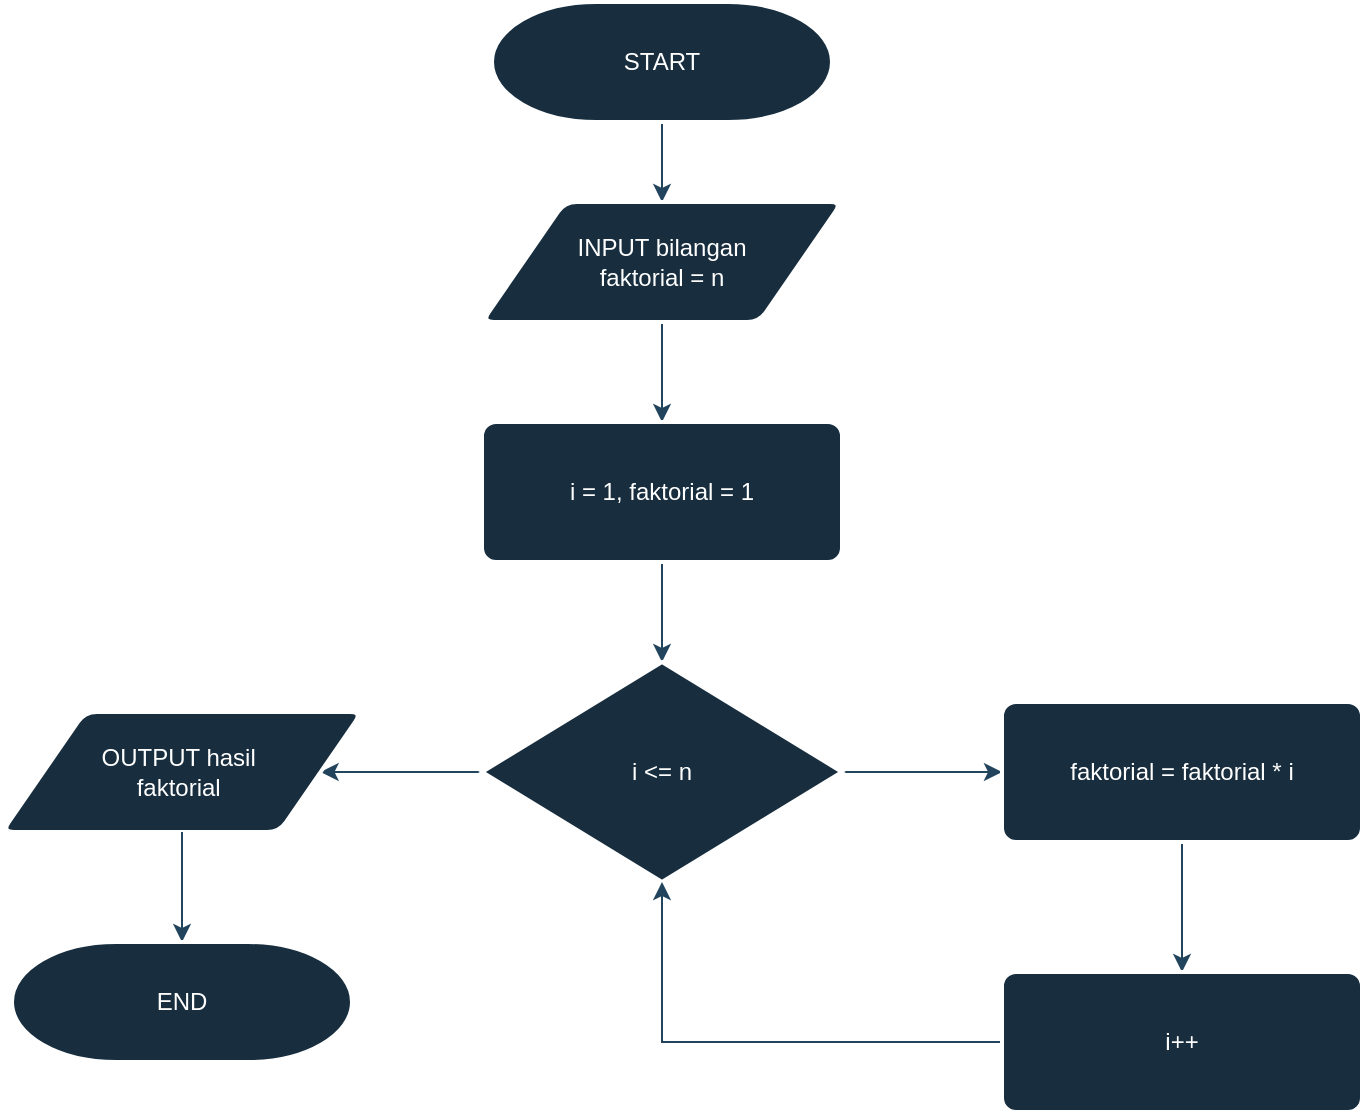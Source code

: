 <mxfile version="23.1.1" type="github">
  <diagram id="C5RBs43oDa-KdzZeNtuy" name="Page-1">
    <mxGraphModel dx="880" dy="434" grid="1" gridSize="10" guides="1" tooltips="1" connect="1" arrows="1" fold="1" page="1" pageScale="1" pageWidth="827" pageHeight="1169" math="0" shadow="0">
      <root>
        <mxCell id="WIyWlLk6GJQsqaUBKTNV-0" />
        <mxCell id="WIyWlLk6GJQsqaUBKTNV-1" parent="WIyWlLk6GJQsqaUBKTNV-0" />
        <mxCell id="jeFjgKAQGVfqlH7ic3BQ-18" style="edgeStyle=orthogonalEdgeStyle;rounded=0;orthogonalLoop=1;jettySize=auto;html=1;exitX=0.5;exitY=1;exitDx=0;exitDy=0;exitPerimeter=0;entryX=0.5;entryY=0;entryDx=0;entryDy=0;strokeColor=#23445D;" edge="1" parent="WIyWlLk6GJQsqaUBKTNV-1" source="jeFjgKAQGVfqlH7ic3BQ-0" target="jeFjgKAQGVfqlH7ic3BQ-1">
          <mxGeometry relative="1" as="geometry" />
        </mxCell>
        <mxCell id="jeFjgKAQGVfqlH7ic3BQ-0" value="START" style="strokeWidth=2;html=1;shape=mxgraph.flowchart.terminator;whiteSpace=wrap;labelBackgroundColor=none;fillColor=#182E3E;strokeColor=#FFFFFF;fontColor=#FFFFFF;" vertex="1" parent="WIyWlLk6GJQsqaUBKTNV-1">
          <mxGeometry x="305" y="30" width="170" height="60" as="geometry" />
        </mxCell>
        <mxCell id="jeFjgKAQGVfqlH7ic3BQ-10" style="edgeStyle=orthogonalEdgeStyle;rounded=0;orthogonalLoop=1;jettySize=auto;html=1;exitX=0.5;exitY=1;exitDx=0;exitDy=0;entryX=0.5;entryY=0;entryDx=0;entryDy=0;strokeColor=#23445D;" edge="1" parent="WIyWlLk6GJQsqaUBKTNV-1" source="jeFjgKAQGVfqlH7ic3BQ-1" target="jeFjgKAQGVfqlH7ic3BQ-2">
          <mxGeometry relative="1" as="geometry" />
        </mxCell>
        <mxCell id="jeFjgKAQGVfqlH7ic3BQ-1" value="INPUT bilangan &lt;br&gt;faktorial&amp;nbsp;= n" style="shape=parallelogram;html=1;strokeWidth=2;perimeter=parallelogramPerimeter;whiteSpace=wrap;rounded=1;arcSize=12;size=0.23;labelBackgroundColor=none;fillColor=#182E3E;strokeColor=#FFFFFF;fontColor=#FFFFFF;" vertex="1" parent="WIyWlLk6GJQsqaUBKTNV-1">
          <mxGeometry x="300" y="130" width="180" height="60" as="geometry" />
        </mxCell>
        <mxCell id="jeFjgKAQGVfqlH7ic3BQ-11" style="edgeStyle=orthogonalEdgeStyle;rounded=0;orthogonalLoop=1;jettySize=auto;html=1;exitX=0.5;exitY=1;exitDx=0;exitDy=0;strokeColor=#23445D;" edge="1" parent="WIyWlLk6GJQsqaUBKTNV-1" source="jeFjgKAQGVfqlH7ic3BQ-2" target="jeFjgKAQGVfqlH7ic3BQ-3">
          <mxGeometry relative="1" as="geometry" />
        </mxCell>
        <mxCell id="jeFjgKAQGVfqlH7ic3BQ-2" value="i = 1, faktorial = 1" style="rounded=1;whiteSpace=wrap;html=1;absoluteArcSize=1;arcSize=14;strokeWidth=2;labelBackgroundColor=none;fillColor=#182E3E;strokeColor=#FFFFFF;fontColor=#FFFFFF;" vertex="1" parent="WIyWlLk6GJQsqaUBKTNV-1">
          <mxGeometry x="300" y="240" width="180" height="70" as="geometry" />
        </mxCell>
        <mxCell id="jeFjgKAQGVfqlH7ic3BQ-12" style="edgeStyle=orthogonalEdgeStyle;rounded=0;orthogonalLoop=1;jettySize=auto;html=1;exitX=1;exitY=0.5;exitDx=0;exitDy=0;exitPerimeter=0;entryX=0;entryY=0.5;entryDx=0;entryDy=0;strokeColor=#23445D;" edge="1" parent="WIyWlLk6GJQsqaUBKTNV-1" source="jeFjgKAQGVfqlH7ic3BQ-3" target="jeFjgKAQGVfqlH7ic3BQ-4">
          <mxGeometry relative="1" as="geometry" />
        </mxCell>
        <mxCell id="jeFjgKAQGVfqlH7ic3BQ-15" style="edgeStyle=orthogonalEdgeStyle;rounded=0;orthogonalLoop=1;jettySize=auto;html=1;exitX=0;exitY=0.5;exitDx=0;exitDy=0;exitPerimeter=0;entryX=1;entryY=0.5;entryDx=0;entryDy=0;strokeColor=#23445D;" edge="1" parent="WIyWlLk6GJQsqaUBKTNV-1" source="jeFjgKAQGVfqlH7ic3BQ-3" target="jeFjgKAQGVfqlH7ic3BQ-6">
          <mxGeometry relative="1" as="geometry" />
        </mxCell>
        <mxCell id="jeFjgKAQGVfqlH7ic3BQ-3" value="i &amp;lt;= n" style="strokeWidth=2;html=1;shape=mxgraph.flowchart.decision;whiteSpace=wrap;labelBackgroundColor=none;fillColor=#182E3E;strokeColor=#FFFFFF;fontColor=#FFFFFF;" vertex="1" parent="WIyWlLk6GJQsqaUBKTNV-1">
          <mxGeometry x="300" y="360" width="180" height="110" as="geometry" />
        </mxCell>
        <mxCell id="jeFjgKAQGVfqlH7ic3BQ-13" style="edgeStyle=orthogonalEdgeStyle;rounded=0;orthogonalLoop=1;jettySize=auto;html=1;exitX=0.5;exitY=1;exitDx=0;exitDy=0;entryX=0.5;entryY=0;entryDx=0;entryDy=0;strokeColor=#23445D;" edge="1" parent="WIyWlLk6GJQsqaUBKTNV-1" source="jeFjgKAQGVfqlH7ic3BQ-4" target="jeFjgKAQGVfqlH7ic3BQ-5">
          <mxGeometry relative="1" as="geometry" />
        </mxCell>
        <mxCell id="jeFjgKAQGVfqlH7ic3BQ-4" value="faktorial = faktorial * i" style="rounded=1;whiteSpace=wrap;html=1;absoluteArcSize=1;arcSize=14;strokeWidth=2;labelBackgroundColor=none;fillColor=#182E3E;strokeColor=#FFFFFF;fontColor=#FFFFFF;" vertex="1" parent="WIyWlLk6GJQsqaUBKTNV-1">
          <mxGeometry x="560" y="380" width="180" height="70" as="geometry" />
        </mxCell>
        <mxCell id="jeFjgKAQGVfqlH7ic3BQ-14" style="edgeStyle=orthogonalEdgeStyle;rounded=0;orthogonalLoop=1;jettySize=auto;html=1;exitX=0;exitY=0.5;exitDx=0;exitDy=0;strokeColor=#23445D;" edge="1" parent="WIyWlLk6GJQsqaUBKTNV-1" source="jeFjgKAQGVfqlH7ic3BQ-5" target="jeFjgKAQGVfqlH7ic3BQ-3">
          <mxGeometry relative="1" as="geometry" />
        </mxCell>
        <mxCell id="jeFjgKAQGVfqlH7ic3BQ-5" value="i++" style="rounded=1;whiteSpace=wrap;html=1;absoluteArcSize=1;arcSize=14;strokeWidth=2;labelBackgroundColor=none;fillColor=#182E3E;strokeColor=#FFFFFF;fontColor=#FFFFFF;" vertex="1" parent="WIyWlLk6GJQsqaUBKTNV-1">
          <mxGeometry x="560" y="515" width="180" height="70" as="geometry" />
        </mxCell>
        <mxCell id="jeFjgKAQGVfqlH7ic3BQ-6" value="OUTPUT hasil&amp;nbsp;&lt;br&gt;faktorial&amp;nbsp;" style="shape=parallelogram;html=1;strokeWidth=2;perimeter=parallelogramPerimeter;whiteSpace=wrap;rounded=1;arcSize=12;size=0.23;labelBackgroundColor=none;fillColor=#182E3E;strokeColor=#FFFFFF;fontColor=#FFFFFF;" vertex="1" parent="WIyWlLk6GJQsqaUBKTNV-1">
          <mxGeometry x="60" y="385" width="180" height="60" as="geometry" />
        </mxCell>
        <mxCell id="jeFjgKAQGVfqlH7ic3BQ-17" style="edgeStyle=orthogonalEdgeStyle;rounded=0;orthogonalLoop=1;jettySize=auto;html=1;exitX=0.5;exitY=1;exitDx=0;exitDy=0;entryX=0.5;entryY=0;entryDx=0;entryDy=0;entryPerimeter=0;strokeColor=#23445D;" edge="1" parent="WIyWlLk6GJQsqaUBKTNV-1" source="jeFjgKAQGVfqlH7ic3BQ-6">
          <mxGeometry relative="1" as="geometry">
            <mxPoint x="150" y="500" as="targetPoint" />
          </mxGeometry>
        </mxCell>
        <mxCell id="jeFjgKAQGVfqlH7ic3BQ-19" value="END" style="strokeWidth=2;html=1;shape=mxgraph.flowchart.terminator;whiteSpace=wrap;labelBackgroundColor=none;fillColor=#182E3E;strokeColor=#FFFFFF;fontColor=#FFFFFF;" vertex="1" parent="WIyWlLk6GJQsqaUBKTNV-1">
          <mxGeometry x="65" y="500" width="170" height="60" as="geometry" />
        </mxCell>
      </root>
    </mxGraphModel>
  </diagram>
</mxfile>

